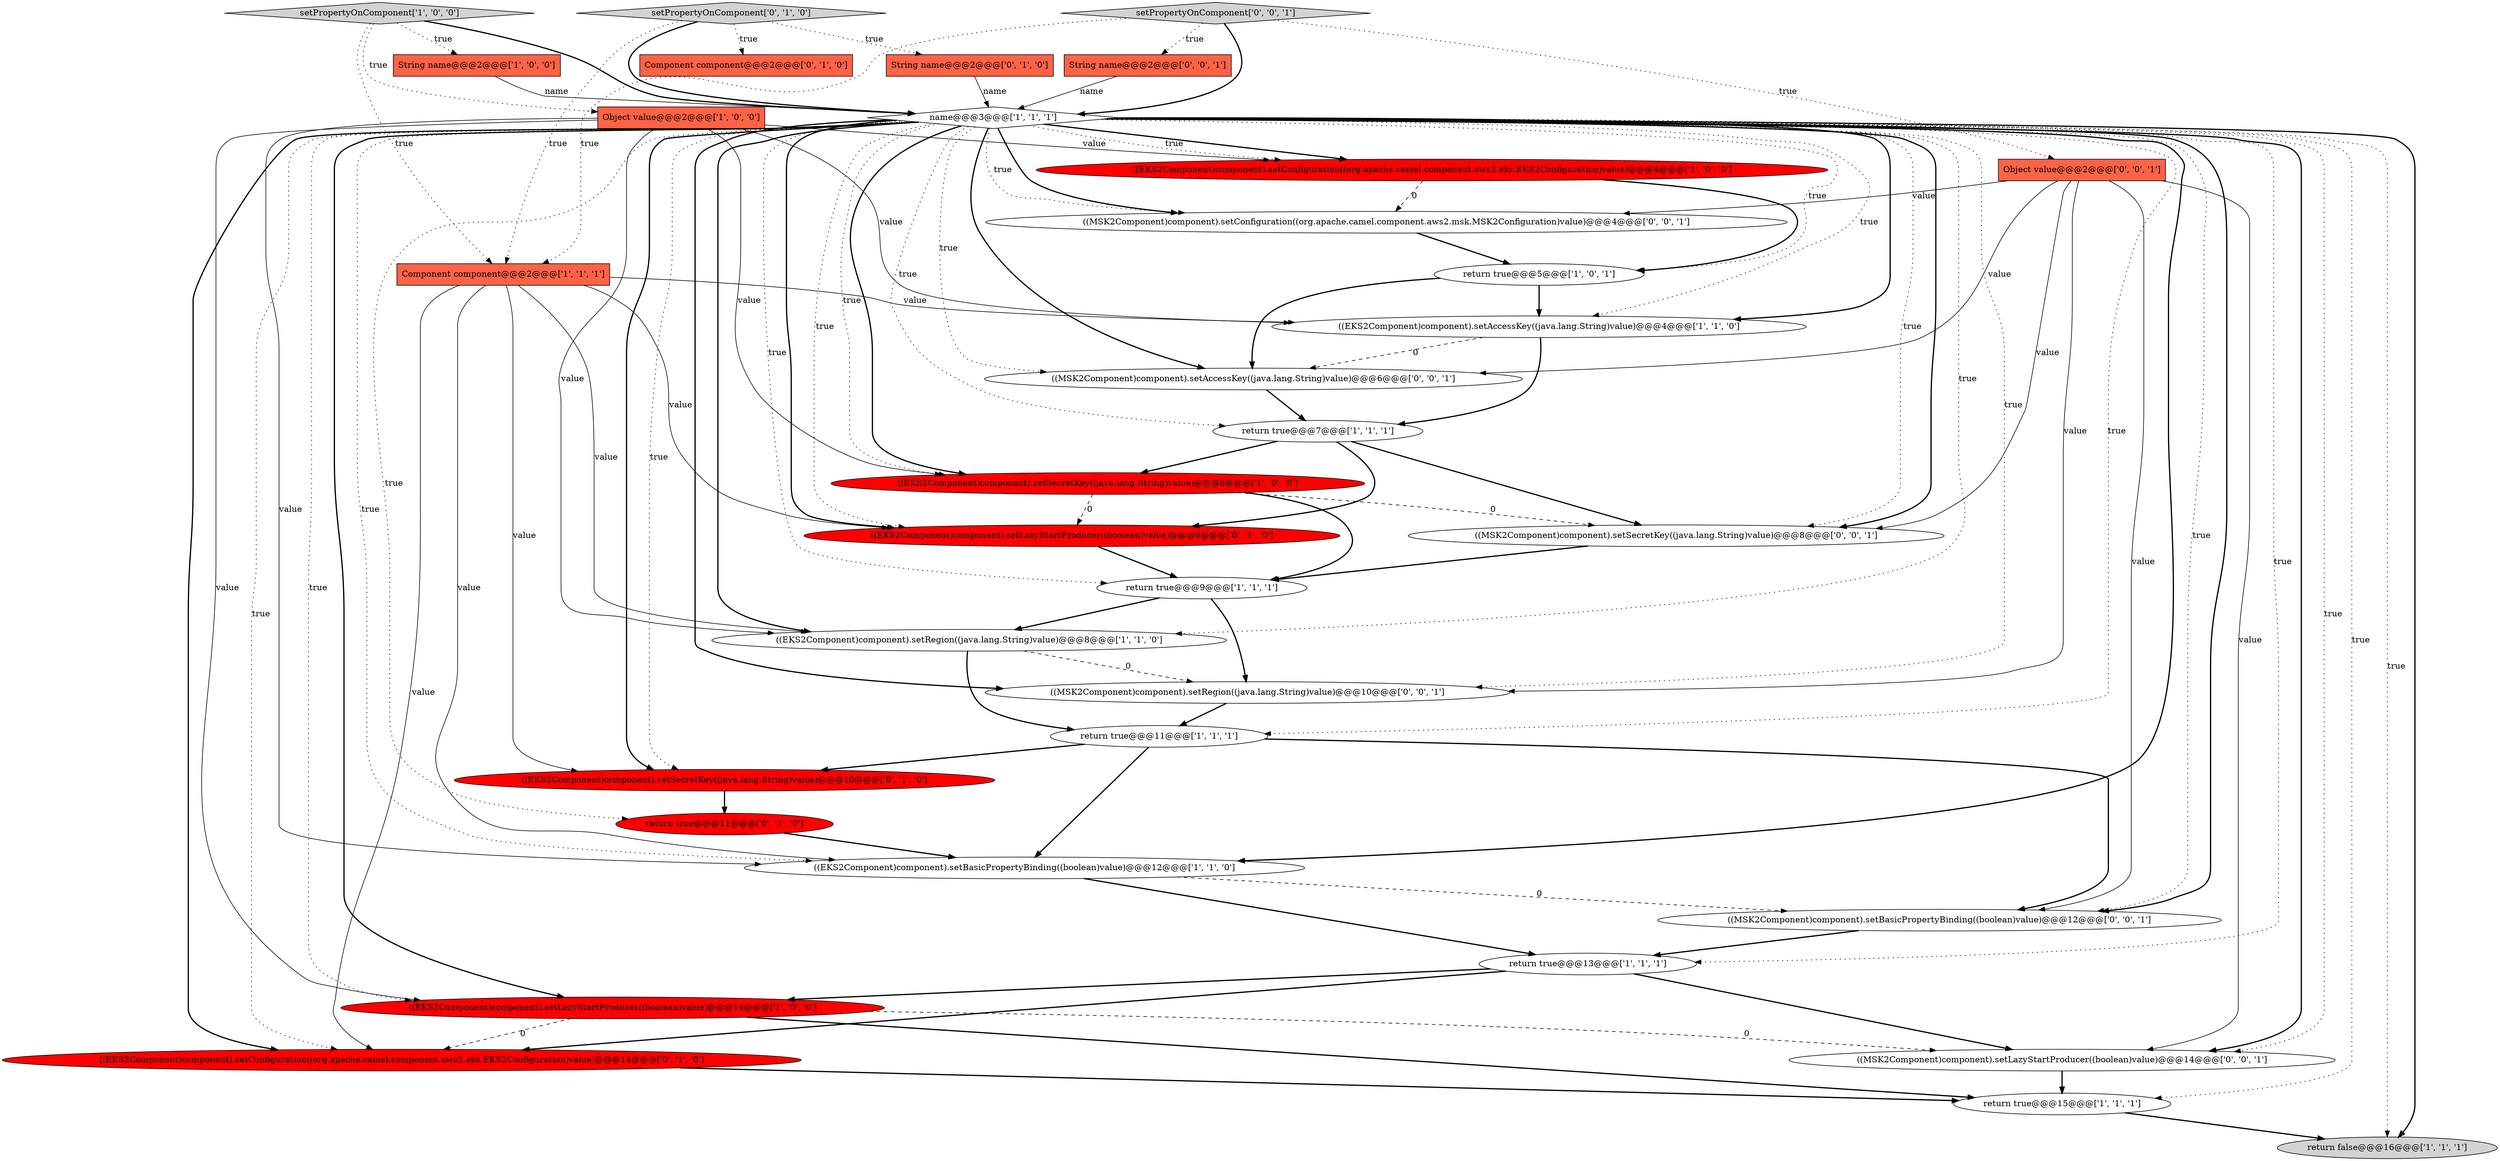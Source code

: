 digraph {
33 [style = filled, label = "setPropertyOnComponent['0', '0', '1']", fillcolor = lightgray, shape = diamond image = "AAA0AAABBB3BBB"];
29 [style = filled, label = "((MSK2Component)component).setConfiguration((org.apache.camel.component.aws2.msk.MSK2Configuration)value)@@@4@@@['0', '0', '1']", fillcolor = white, shape = ellipse image = "AAA0AAABBB3BBB"];
28 [style = filled, label = "((MSK2Component)component).setLazyStartProducer((boolean)value)@@@14@@@['0', '0', '1']", fillcolor = white, shape = ellipse image = "AAA0AAABBB3BBB"];
4 [style = filled, label = "((EKS2Component)component).setRegion((java.lang.String)value)@@@8@@@['1', '1', '0']", fillcolor = white, shape = ellipse image = "AAA0AAABBB1BBB"];
19 [style = filled, label = "String name@@@2@@@['0', '1', '0']", fillcolor = tomato, shape = box image = "AAA0AAABBB2BBB"];
0 [style = filled, label = "String name@@@2@@@['1', '0', '0']", fillcolor = tomato, shape = box image = "AAA0AAABBB1BBB"];
14 [style = filled, label = "Object value@@@2@@@['1', '0', '0']", fillcolor = tomato, shape = box image = "AAA0AAABBB1BBB"];
21 [style = filled, label = "Component component@@@2@@@['0', '1', '0']", fillcolor = tomato, shape = box image = "AAA0AAABBB2BBB"];
6 [style = filled, label = "return true@@@9@@@['1', '1', '1']", fillcolor = white, shape = ellipse image = "AAA0AAABBB1BBB"];
12 [style = filled, label = "name@@@3@@@['1', '1', '1']", fillcolor = white, shape = diamond image = "AAA0AAABBB1BBB"];
25 [style = filled, label = "((MSK2Component)component).setRegion((java.lang.String)value)@@@10@@@['0', '0', '1']", fillcolor = white, shape = ellipse image = "AAA0AAABBB3BBB"];
2 [style = filled, label = "((EKS2Component)component).setSecretKey((java.lang.String)value)@@@8@@@['1', '0', '0']", fillcolor = red, shape = ellipse image = "AAA1AAABBB1BBB"];
31 [style = filled, label = "((MSK2Component)component).setAccessKey((java.lang.String)value)@@@6@@@['0', '0', '1']", fillcolor = white, shape = ellipse image = "AAA0AAABBB3BBB"];
18 [style = filled, label = "setPropertyOnComponent['0', '1', '0']", fillcolor = lightgray, shape = diamond image = "AAA0AAABBB2BBB"];
32 [style = filled, label = "((MSK2Component)component).setSecretKey((java.lang.String)value)@@@8@@@['0', '0', '1']", fillcolor = white, shape = ellipse image = "AAA0AAABBB3BBB"];
20 [style = filled, label = "((EKS2Component)component).setConfiguration((org.apache.camel.component.aws2.eks.EKS2Configuration)value)@@@14@@@['0', '1', '0']", fillcolor = red, shape = ellipse image = "AAA1AAABBB2BBB"];
23 [style = filled, label = "return true@@@11@@@['0', '1', '0']", fillcolor = red, shape = ellipse image = "AAA1AAABBB2BBB"];
1 [style = filled, label = "((EKS2Component)component).setConfiguration((org.apache.camel.component.aws2.eks.EKS2Configuration)value)@@@4@@@['1', '0', '0']", fillcolor = red, shape = ellipse image = "AAA1AAABBB1BBB"];
16 [style = filled, label = "return false@@@16@@@['1', '1', '1']", fillcolor = lightgray, shape = ellipse image = "AAA0AAABBB1BBB"];
5 [style = filled, label = "((EKS2Component)component).setAccessKey((java.lang.String)value)@@@4@@@['1', '1', '0']", fillcolor = white, shape = ellipse image = "AAA0AAABBB1BBB"];
3 [style = filled, label = "((EKS2Component)component).setLazyStartProducer((boolean)value)@@@14@@@['1', '0', '0']", fillcolor = red, shape = ellipse image = "AAA1AAABBB1BBB"];
26 [style = filled, label = "((MSK2Component)component).setBasicPropertyBinding((boolean)value)@@@12@@@['0', '0', '1']", fillcolor = white, shape = ellipse image = "AAA0AAABBB3BBB"];
30 [style = filled, label = "Object value@@@2@@@['0', '0', '1']", fillcolor = tomato, shape = box image = "AAA0AAABBB3BBB"];
8 [style = filled, label = "setPropertyOnComponent['1', '0', '0']", fillcolor = lightgray, shape = diamond image = "AAA0AAABBB1BBB"];
9 [style = filled, label = "return true@@@11@@@['1', '1', '1']", fillcolor = white, shape = ellipse image = "AAA0AAABBB1BBB"];
10 [style = filled, label = "return true@@@13@@@['1', '1', '1']", fillcolor = white, shape = ellipse image = "AAA0AAABBB1BBB"];
7 [style = filled, label = "((EKS2Component)component).setBasicPropertyBinding((boolean)value)@@@12@@@['1', '1', '0']", fillcolor = white, shape = ellipse image = "AAA0AAABBB1BBB"];
22 [style = filled, label = "((EKS2Component)component).setSecretKey((java.lang.String)value)@@@10@@@['0', '1', '0']", fillcolor = red, shape = ellipse image = "AAA1AAABBB2BBB"];
24 [style = filled, label = "((EKS2Component)component).setLazyStartProducer((boolean)value)@@@6@@@['0', '1', '0']", fillcolor = red, shape = ellipse image = "AAA1AAABBB2BBB"];
13 [style = filled, label = "return true@@@5@@@['1', '0', '1']", fillcolor = white, shape = ellipse image = "AAA0AAABBB1BBB"];
15 [style = filled, label = "return true@@@7@@@['1', '1', '1']", fillcolor = white, shape = ellipse image = "AAA0AAABBB1BBB"];
11 [style = filled, label = "return true@@@15@@@['1', '1', '1']", fillcolor = white, shape = ellipse image = "AAA0AAABBB1BBB"];
17 [style = filled, label = "Component component@@@2@@@['1', '1', '1']", fillcolor = tomato, shape = box image = "AAA0AAABBB1BBB"];
27 [style = filled, label = "String name@@@2@@@['0', '0', '1']", fillcolor = tomato, shape = box image = "AAA0AAABBB3BBB"];
12->5 [style = bold, label=""];
14->1 [style = solid, label="value"];
26->10 [style = bold, label=""];
2->6 [style = bold, label=""];
2->32 [style = dashed, label="0"];
30->25 [style = solid, label="value"];
12->15 [style = dotted, label="true"];
5->15 [style = bold, label=""];
9->7 [style = bold, label=""];
1->13 [style = bold, label=""];
32->6 [style = bold, label=""];
12->7 [style = bold, label=""];
9->26 [style = bold, label=""];
4->25 [style = dashed, label="0"];
14->3 [style = solid, label="value"];
12->2 [style = bold, label=""];
12->20 [style = dotted, label="true"];
19->12 [style = solid, label="name"];
8->0 [style = dotted, label="true"];
13->31 [style = bold, label=""];
7->26 [style = dashed, label="0"];
30->31 [style = solid, label="value"];
33->27 [style = dotted, label="true"];
12->22 [style = bold, label=""];
30->26 [style = solid, label="value"];
11->16 [style = bold, label=""];
12->3 [style = dotted, label="true"];
14->7 [style = solid, label="value"];
12->31 [style = dotted, label="true"];
12->28 [style = bold, label=""];
12->23 [style = dotted, label="true"];
8->17 [style = dotted, label="true"];
12->2 [style = dotted, label="true"];
3->11 [style = bold, label=""];
18->12 [style = bold, label=""];
12->1 [style = bold, label=""];
17->22 [style = solid, label="value"];
22->23 [style = bold, label=""];
12->11 [style = dotted, label="true"];
6->4 [style = bold, label=""];
17->4 [style = solid, label="value"];
0->12 [style = solid, label="name"];
12->22 [style = dotted, label="true"];
12->29 [style = bold, label=""];
12->32 [style = dotted, label="true"];
12->10 [style = dotted, label="true"];
12->6 [style = dotted, label="true"];
8->14 [style = dotted, label="true"];
13->5 [style = bold, label=""];
12->4 [style = dotted, label="true"];
23->7 [style = bold, label=""];
18->17 [style = dotted, label="true"];
2->24 [style = dashed, label="0"];
12->7 [style = dotted, label="true"];
12->25 [style = dotted, label="true"];
12->31 [style = bold, label=""];
30->32 [style = solid, label="value"];
9->22 [style = bold, label=""];
4->9 [style = bold, label=""];
3->28 [style = dashed, label="0"];
14->2 [style = solid, label="value"];
30->28 [style = solid, label="value"];
14->4 [style = solid, label="value"];
25->9 [style = bold, label=""];
18->21 [style = dotted, label="true"];
18->19 [style = dotted, label="true"];
12->32 [style = bold, label=""];
12->20 [style = bold, label=""];
12->24 [style = bold, label=""];
33->12 [style = bold, label=""];
33->17 [style = dotted, label="true"];
12->26 [style = dotted, label="true"];
12->13 [style = dotted, label="true"];
30->29 [style = solid, label="value"];
12->24 [style = dotted, label="true"];
5->31 [style = dashed, label="0"];
12->3 [style = bold, label=""];
27->12 [style = solid, label="name"];
8->12 [style = bold, label=""];
20->11 [style = bold, label=""];
17->24 [style = solid, label="value"];
15->2 [style = bold, label=""];
10->20 [style = bold, label=""];
10->28 [style = bold, label=""];
12->29 [style = dotted, label="true"];
7->10 [style = bold, label=""];
17->7 [style = solid, label="value"];
28->11 [style = bold, label=""];
1->29 [style = dashed, label="0"];
12->1 [style = dotted, label="true"];
10->3 [style = bold, label=""];
12->16 [style = bold, label=""];
12->26 [style = bold, label=""];
33->30 [style = dotted, label="true"];
31->15 [style = bold, label=""];
17->20 [style = solid, label="value"];
12->28 [style = dotted, label="true"];
12->16 [style = dotted, label="true"];
12->4 [style = bold, label=""];
12->5 [style = dotted, label="true"];
12->25 [style = bold, label=""];
15->24 [style = bold, label=""];
3->20 [style = dashed, label="0"];
14->5 [style = solid, label="value"];
24->6 [style = bold, label=""];
15->32 [style = bold, label=""];
17->5 [style = solid, label="value"];
6->25 [style = bold, label=""];
12->9 [style = dotted, label="true"];
29->13 [style = bold, label=""];
}
